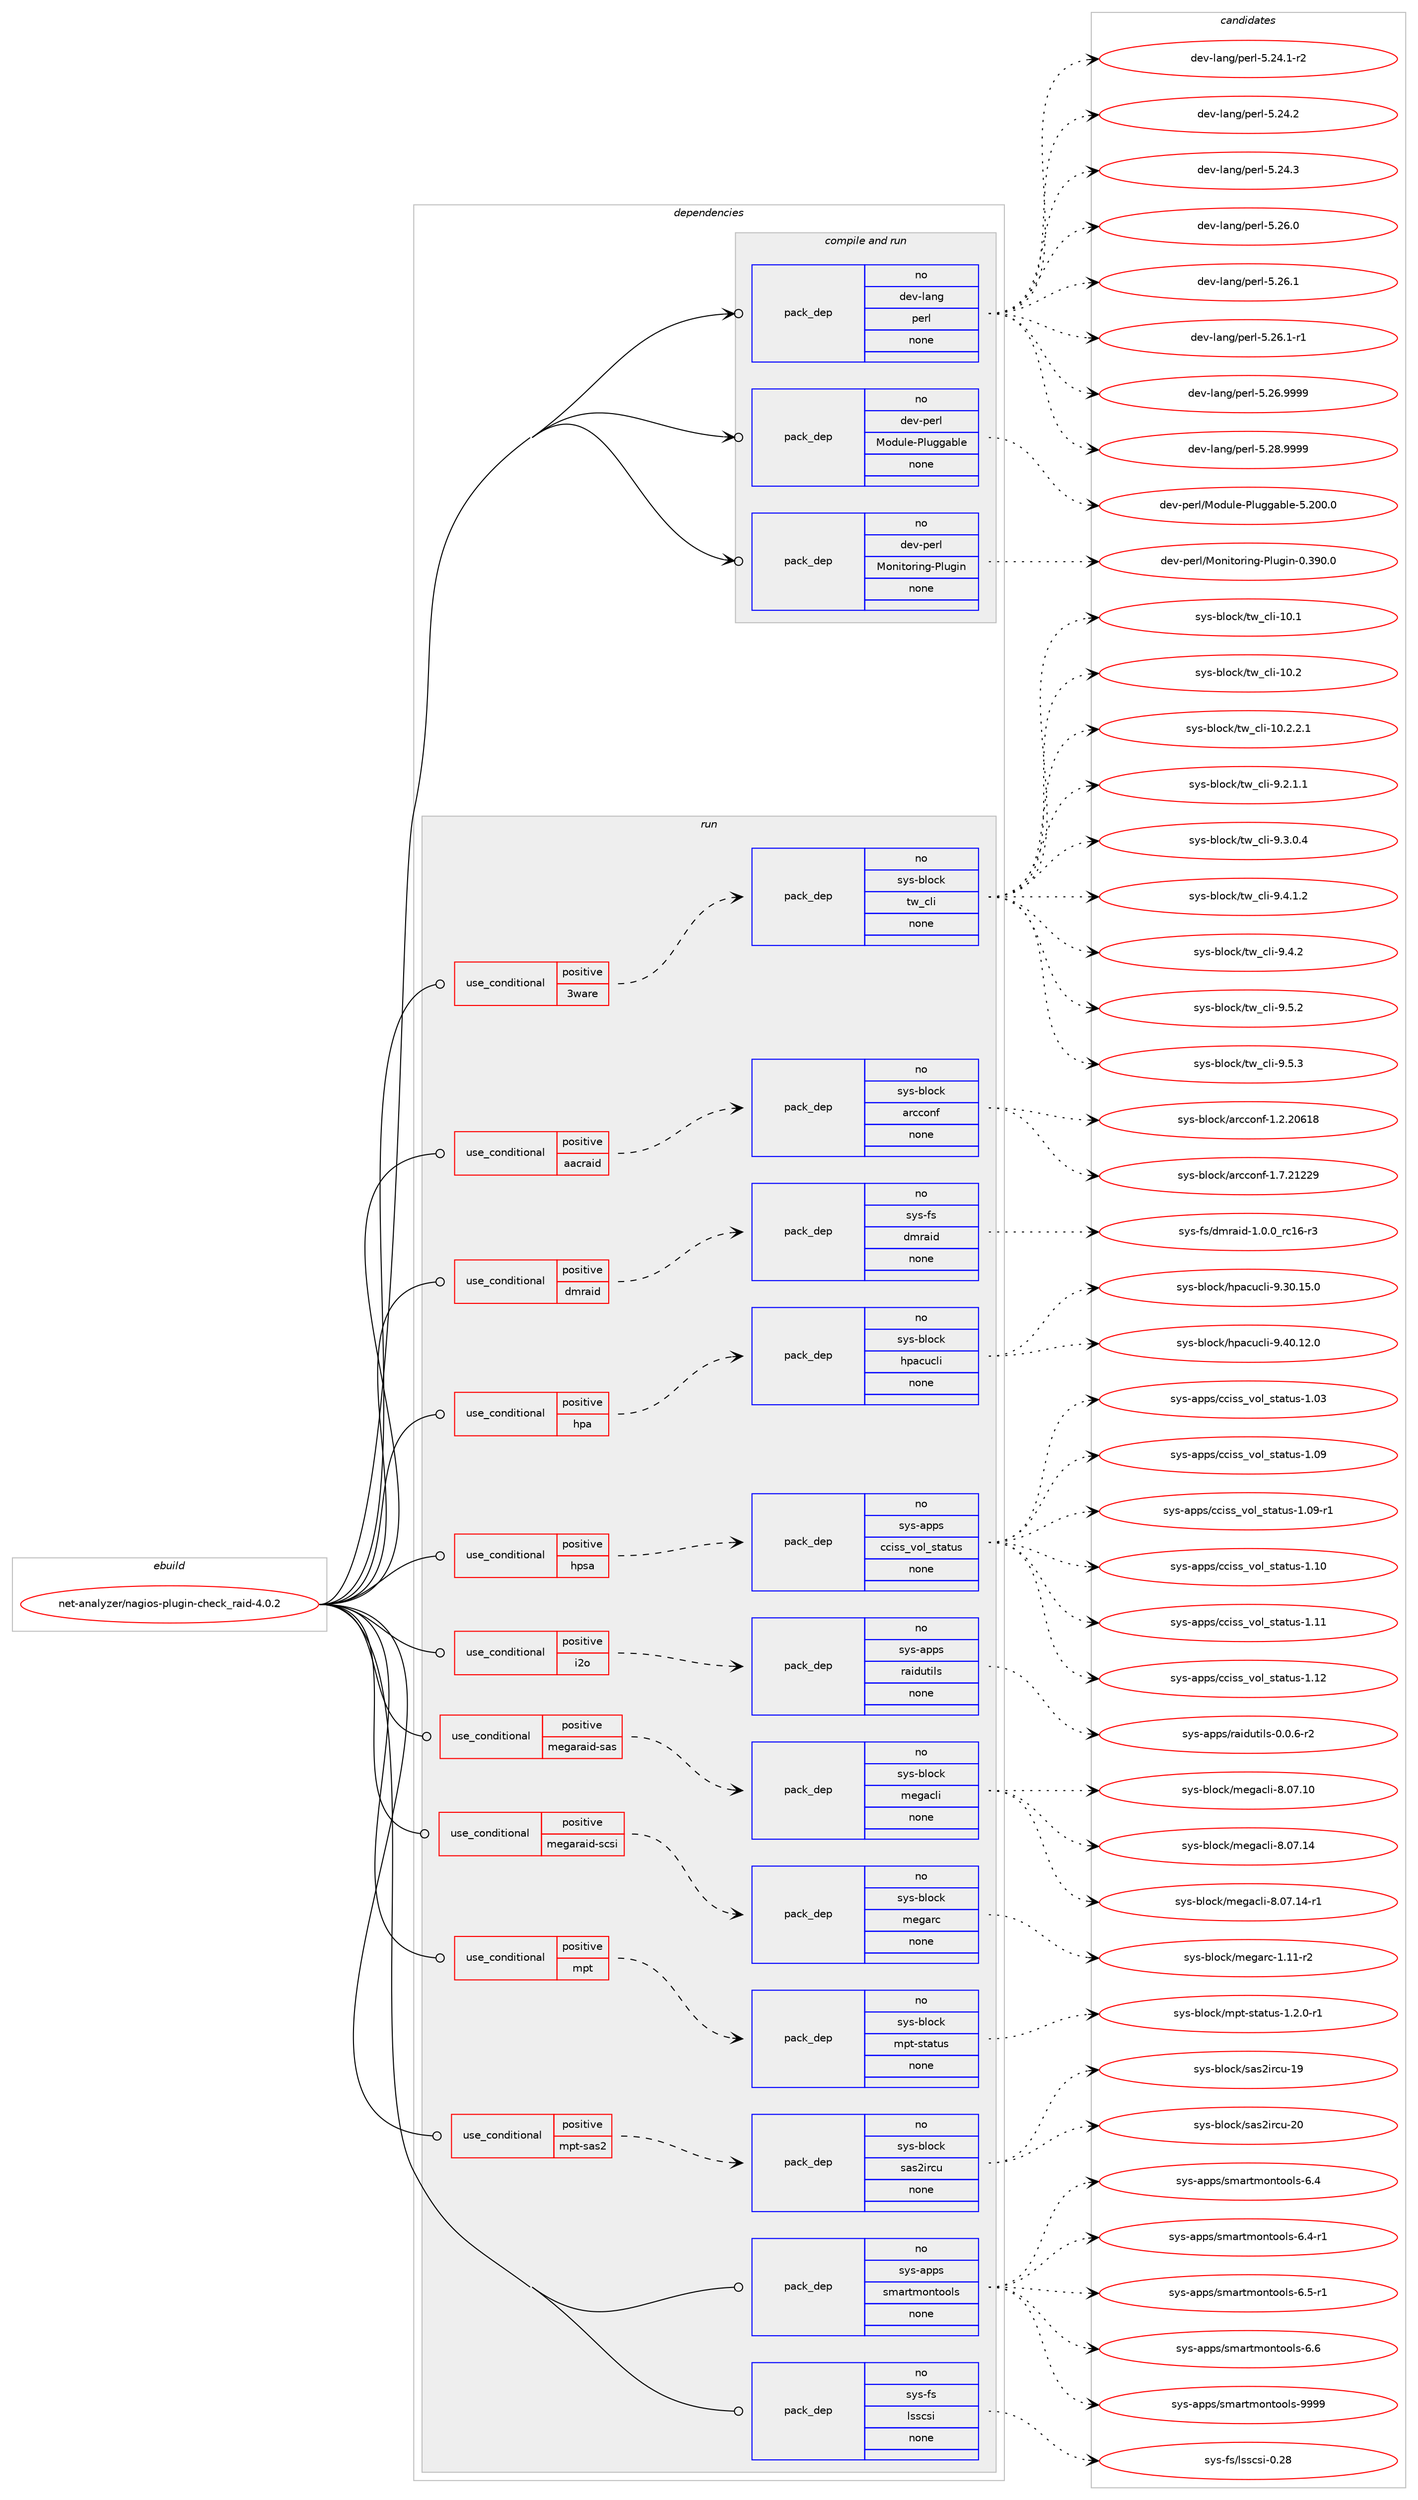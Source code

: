 digraph prolog {

# *************
# Graph options
# *************

newrank=true;
concentrate=true;
compound=true;
graph [rankdir=LR,fontname=Helvetica,fontsize=10,ranksep=1.5];#, ranksep=2.5, nodesep=0.2];
edge  [arrowhead=vee];
node  [fontname=Helvetica,fontsize=10];

# **********
# The ebuild
# **********

subgraph cluster_leftcol {
color=gray;
rank=same;
label=<<i>ebuild</i>>;
id [label="net-analyzer/nagios-plugin-check_raid-4.0.2", color=red, width=4, href="../net-analyzer/nagios-plugin-check_raid-4.0.2.svg"];
}

# ****************
# The dependencies
# ****************

subgraph cluster_midcol {
color=gray;
label=<<i>dependencies</i>>;
subgraph cluster_compile {
fillcolor="#eeeeee";
style=filled;
label=<<i>compile</i>>;
}
subgraph cluster_compileandrun {
fillcolor="#eeeeee";
style=filled;
label=<<i>compile and run</i>>;
subgraph pack25 {
dependency40 [label=<<TABLE BORDER="0" CELLBORDER="1" CELLSPACING="0" CELLPADDING="4" WIDTH="220"><TR><TD ROWSPAN="6" CELLPADDING="30">pack_dep</TD></TR><TR><TD WIDTH="110">no</TD></TR><TR><TD>dev-lang</TD></TR><TR><TD>perl</TD></TR><TR><TD>none</TD></TR><TR><TD></TD></TR></TABLE>>, shape=none, color=blue];
}
id:e -> dependency40:w [weight=20,style="solid",arrowhead="odotvee"];
subgraph pack26 {
dependency41 [label=<<TABLE BORDER="0" CELLBORDER="1" CELLSPACING="0" CELLPADDING="4" WIDTH="220"><TR><TD ROWSPAN="6" CELLPADDING="30">pack_dep</TD></TR><TR><TD WIDTH="110">no</TD></TR><TR><TD>dev-perl</TD></TR><TR><TD>Module-Pluggable</TD></TR><TR><TD>none</TD></TR><TR><TD></TD></TR></TABLE>>, shape=none, color=blue];
}
id:e -> dependency41:w [weight=20,style="solid",arrowhead="odotvee"];
subgraph pack27 {
dependency42 [label=<<TABLE BORDER="0" CELLBORDER="1" CELLSPACING="0" CELLPADDING="4" WIDTH="220"><TR><TD ROWSPAN="6" CELLPADDING="30">pack_dep</TD></TR><TR><TD WIDTH="110">no</TD></TR><TR><TD>dev-perl</TD></TR><TR><TD>Monitoring-Plugin</TD></TR><TR><TD>none</TD></TR><TR><TD></TD></TR></TABLE>>, shape=none, color=blue];
}
id:e -> dependency42:w [weight=20,style="solid",arrowhead="odotvee"];
}
subgraph cluster_run {
fillcolor="#eeeeee";
style=filled;
label=<<i>run</i>>;
subgraph cond16 {
dependency43 [label=<<TABLE BORDER="0" CELLBORDER="1" CELLSPACING="0" CELLPADDING="4"><TR><TD ROWSPAN="3" CELLPADDING="10">use_conditional</TD></TR><TR><TD>positive</TD></TR><TR><TD>3ware</TD></TR></TABLE>>, shape=none, color=red];
subgraph pack28 {
dependency44 [label=<<TABLE BORDER="0" CELLBORDER="1" CELLSPACING="0" CELLPADDING="4" WIDTH="220"><TR><TD ROWSPAN="6" CELLPADDING="30">pack_dep</TD></TR><TR><TD WIDTH="110">no</TD></TR><TR><TD>sys-block</TD></TR><TR><TD>tw_cli</TD></TR><TR><TD>none</TD></TR><TR><TD></TD></TR></TABLE>>, shape=none, color=blue];
}
dependency43:e -> dependency44:w [weight=20,style="dashed",arrowhead="vee"];
}
id:e -> dependency43:w [weight=20,style="solid",arrowhead="odot"];
subgraph cond17 {
dependency45 [label=<<TABLE BORDER="0" CELLBORDER="1" CELLSPACING="0" CELLPADDING="4"><TR><TD ROWSPAN="3" CELLPADDING="10">use_conditional</TD></TR><TR><TD>positive</TD></TR><TR><TD>aacraid</TD></TR></TABLE>>, shape=none, color=red];
subgraph pack29 {
dependency46 [label=<<TABLE BORDER="0" CELLBORDER="1" CELLSPACING="0" CELLPADDING="4" WIDTH="220"><TR><TD ROWSPAN="6" CELLPADDING="30">pack_dep</TD></TR><TR><TD WIDTH="110">no</TD></TR><TR><TD>sys-block</TD></TR><TR><TD>arcconf</TD></TR><TR><TD>none</TD></TR><TR><TD></TD></TR></TABLE>>, shape=none, color=blue];
}
dependency45:e -> dependency46:w [weight=20,style="dashed",arrowhead="vee"];
}
id:e -> dependency45:w [weight=20,style="solid",arrowhead="odot"];
subgraph cond18 {
dependency47 [label=<<TABLE BORDER="0" CELLBORDER="1" CELLSPACING="0" CELLPADDING="4"><TR><TD ROWSPAN="3" CELLPADDING="10">use_conditional</TD></TR><TR><TD>positive</TD></TR><TR><TD>dmraid</TD></TR></TABLE>>, shape=none, color=red];
subgraph pack30 {
dependency48 [label=<<TABLE BORDER="0" CELLBORDER="1" CELLSPACING="0" CELLPADDING="4" WIDTH="220"><TR><TD ROWSPAN="6" CELLPADDING="30">pack_dep</TD></TR><TR><TD WIDTH="110">no</TD></TR><TR><TD>sys-fs</TD></TR><TR><TD>dmraid</TD></TR><TR><TD>none</TD></TR><TR><TD></TD></TR></TABLE>>, shape=none, color=blue];
}
dependency47:e -> dependency48:w [weight=20,style="dashed",arrowhead="vee"];
}
id:e -> dependency47:w [weight=20,style="solid",arrowhead="odot"];
subgraph cond19 {
dependency49 [label=<<TABLE BORDER="0" CELLBORDER="1" CELLSPACING="0" CELLPADDING="4"><TR><TD ROWSPAN="3" CELLPADDING="10">use_conditional</TD></TR><TR><TD>positive</TD></TR><TR><TD>hpa</TD></TR></TABLE>>, shape=none, color=red];
subgraph pack31 {
dependency50 [label=<<TABLE BORDER="0" CELLBORDER="1" CELLSPACING="0" CELLPADDING="4" WIDTH="220"><TR><TD ROWSPAN="6" CELLPADDING="30">pack_dep</TD></TR><TR><TD WIDTH="110">no</TD></TR><TR><TD>sys-block</TD></TR><TR><TD>hpacucli</TD></TR><TR><TD>none</TD></TR><TR><TD></TD></TR></TABLE>>, shape=none, color=blue];
}
dependency49:e -> dependency50:w [weight=20,style="dashed",arrowhead="vee"];
}
id:e -> dependency49:w [weight=20,style="solid",arrowhead="odot"];
subgraph cond20 {
dependency51 [label=<<TABLE BORDER="0" CELLBORDER="1" CELLSPACING="0" CELLPADDING="4"><TR><TD ROWSPAN="3" CELLPADDING="10">use_conditional</TD></TR><TR><TD>positive</TD></TR><TR><TD>hpsa</TD></TR></TABLE>>, shape=none, color=red];
subgraph pack32 {
dependency52 [label=<<TABLE BORDER="0" CELLBORDER="1" CELLSPACING="0" CELLPADDING="4" WIDTH="220"><TR><TD ROWSPAN="6" CELLPADDING="30">pack_dep</TD></TR><TR><TD WIDTH="110">no</TD></TR><TR><TD>sys-apps</TD></TR><TR><TD>cciss_vol_status</TD></TR><TR><TD>none</TD></TR><TR><TD></TD></TR></TABLE>>, shape=none, color=blue];
}
dependency51:e -> dependency52:w [weight=20,style="dashed",arrowhead="vee"];
}
id:e -> dependency51:w [weight=20,style="solid",arrowhead="odot"];
subgraph cond21 {
dependency53 [label=<<TABLE BORDER="0" CELLBORDER="1" CELLSPACING="0" CELLPADDING="4"><TR><TD ROWSPAN="3" CELLPADDING="10">use_conditional</TD></TR><TR><TD>positive</TD></TR><TR><TD>i2o</TD></TR></TABLE>>, shape=none, color=red];
subgraph pack33 {
dependency54 [label=<<TABLE BORDER="0" CELLBORDER="1" CELLSPACING="0" CELLPADDING="4" WIDTH="220"><TR><TD ROWSPAN="6" CELLPADDING="30">pack_dep</TD></TR><TR><TD WIDTH="110">no</TD></TR><TR><TD>sys-apps</TD></TR><TR><TD>raidutils</TD></TR><TR><TD>none</TD></TR><TR><TD></TD></TR></TABLE>>, shape=none, color=blue];
}
dependency53:e -> dependency54:w [weight=20,style="dashed",arrowhead="vee"];
}
id:e -> dependency53:w [weight=20,style="solid",arrowhead="odot"];
subgraph cond22 {
dependency55 [label=<<TABLE BORDER="0" CELLBORDER="1" CELLSPACING="0" CELLPADDING="4"><TR><TD ROWSPAN="3" CELLPADDING="10">use_conditional</TD></TR><TR><TD>positive</TD></TR><TR><TD>megaraid-sas</TD></TR></TABLE>>, shape=none, color=red];
subgraph pack34 {
dependency56 [label=<<TABLE BORDER="0" CELLBORDER="1" CELLSPACING="0" CELLPADDING="4" WIDTH="220"><TR><TD ROWSPAN="6" CELLPADDING="30">pack_dep</TD></TR><TR><TD WIDTH="110">no</TD></TR><TR><TD>sys-block</TD></TR><TR><TD>megacli</TD></TR><TR><TD>none</TD></TR><TR><TD></TD></TR></TABLE>>, shape=none, color=blue];
}
dependency55:e -> dependency56:w [weight=20,style="dashed",arrowhead="vee"];
}
id:e -> dependency55:w [weight=20,style="solid",arrowhead="odot"];
subgraph cond23 {
dependency57 [label=<<TABLE BORDER="0" CELLBORDER="1" CELLSPACING="0" CELLPADDING="4"><TR><TD ROWSPAN="3" CELLPADDING="10">use_conditional</TD></TR><TR><TD>positive</TD></TR><TR><TD>megaraid-scsi</TD></TR></TABLE>>, shape=none, color=red];
subgraph pack35 {
dependency58 [label=<<TABLE BORDER="0" CELLBORDER="1" CELLSPACING="0" CELLPADDING="4" WIDTH="220"><TR><TD ROWSPAN="6" CELLPADDING="30">pack_dep</TD></TR><TR><TD WIDTH="110">no</TD></TR><TR><TD>sys-block</TD></TR><TR><TD>megarc</TD></TR><TR><TD>none</TD></TR><TR><TD></TD></TR></TABLE>>, shape=none, color=blue];
}
dependency57:e -> dependency58:w [weight=20,style="dashed",arrowhead="vee"];
}
id:e -> dependency57:w [weight=20,style="solid",arrowhead="odot"];
subgraph cond24 {
dependency59 [label=<<TABLE BORDER="0" CELLBORDER="1" CELLSPACING="0" CELLPADDING="4"><TR><TD ROWSPAN="3" CELLPADDING="10">use_conditional</TD></TR><TR><TD>positive</TD></TR><TR><TD>mpt</TD></TR></TABLE>>, shape=none, color=red];
subgraph pack36 {
dependency60 [label=<<TABLE BORDER="0" CELLBORDER="1" CELLSPACING="0" CELLPADDING="4" WIDTH="220"><TR><TD ROWSPAN="6" CELLPADDING="30">pack_dep</TD></TR><TR><TD WIDTH="110">no</TD></TR><TR><TD>sys-block</TD></TR><TR><TD>mpt-status</TD></TR><TR><TD>none</TD></TR><TR><TD></TD></TR></TABLE>>, shape=none, color=blue];
}
dependency59:e -> dependency60:w [weight=20,style="dashed",arrowhead="vee"];
}
id:e -> dependency59:w [weight=20,style="solid",arrowhead="odot"];
subgraph cond25 {
dependency61 [label=<<TABLE BORDER="0" CELLBORDER="1" CELLSPACING="0" CELLPADDING="4"><TR><TD ROWSPAN="3" CELLPADDING="10">use_conditional</TD></TR><TR><TD>positive</TD></TR><TR><TD>mpt-sas2</TD></TR></TABLE>>, shape=none, color=red];
subgraph pack37 {
dependency62 [label=<<TABLE BORDER="0" CELLBORDER="1" CELLSPACING="0" CELLPADDING="4" WIDTH="220"><TR><TD ROWSPAN="6" CELLPADDING="30">pack_dep</TD></TR><TR><TD WIDTH="110">no</TD></TR><TR><TD>sys-block</TD></TR><TR><TD>sas2ircu</TD></TR><TR><TD>none</TD></TR><TR><TD></TD></TR></TABLE>>, shape=none, color=blue];
}
dependency61:e -> dependency62:w [weight=20,style="dashed",arrowhead="vee"];
}
id:e -> dependency61:w [weight=20,style="solid",arrowhead="odot"];
subgraph pack38 {
dependency63 [label=<<TABLE BORDER="0" CELLBORDER="1" CELLSPACING="0" CELLPADDING="4" WIDTH="220"><TR><TD ROWSPAN="6" CELLPADDING="30">pack_dep</TD></TR><TR><TD WIDTH="110">no</TD></TR><TR><TD>sys-apps</TD></TR><TR><TD>smartmontools</TD></TR><TR><TD>none</TD></TR><TR><TD></TD></TR></TABLE>>, shape=none, color=blue];
}
id:e -> dependency63:w [weight=20,style="solid",arrowhead="odot"];
subgraph pack39 {
dependency64 [label=<<TABLE BORDER="0" CELLBORDER="1" CELLSPACING="0" CELLPADDING="4" WIDTH="220"><TR><TD ROWSPAN="6" CELLPADDING="30">pack_dep</TD></TR><TR><TD WIDTH="110">no</TD></TR><TR><TD>sys-fs</TD></TR><TR><TD>lsscsi</TD></TR><TR><TD>none</TD></TR><TR><TD></TD></TR></TABLE>>, shape=none, color=blue];
}
id:e -> dependency64:w [weight=20,style="solid",arrowhead="odot"];
}
}

# **************
# The candidates
# **************

subgraph cluster_choices {
rank=same;
color=gray;
label=<<i>candidates</i>>;

subgraph choice25 {
color=black;
nodesep=1;
choice100101118451089711010347112101114108455346505246494511450 [label="dev-lang/perl-5.24.1-r2", color=red, width=4,href="../dev-lang/perl-5.24.1-r2.svg"];
choice10010111845108971101034711210111410845534650524650 [label="dev-lang/perl-5.24.2", color=red, width=4,href="../dev-lang/perl-5.24.2.svg"];
choice10010111845108971101034711210111410845534650524651 [label="dev-lang/perl-5.24.3", color=red, width=4,href="../dev-lang/perl-5.24.3.svg"];
choice10010111845108971101034711210111410845534650544648 [label="dev-lang/perl-5.26.0", color=red, width=4,href="../dev-lang/perl-5.26.0.svg"];
choice10010111845108971101034711210111410845534650544649 [label="dev-lang/perl-5.26.1", color=red, width=4,href="../dev-lang/perl-5.26.1.svg"];
choice100101118451089711010347112101114108455346505446494511449 [label="dev-lang/perl-5.26.1-r1", color=red, width=4,href="../dev-lang/perl-5.26.1-r1.svg"];
choice10010111845108971101034711210111410845534650544657575757 [label="dev-lang/perl-5.26.9999", color=red, width=4,href="../dev-lang/perl-5.26.9999.svg"];
choice10010111845108971101034711210111410845534650564657575757 [label="dev-lang/perl-5.28.9999", color=red, width=4,href="../dev-lang/perl-5.28.9999.svg"];
dependency40:e -> choice100101118451089711010347112101114108455346505246494511450:w [style=dotted,weight="100"];
dependency40:e -> choice10010111845108971101034711210111410845534650524650:w [style=dotted,weight="100"];
dependency40:e -> choice10010111845108971101034711210111410845534650524651:w [style=dotted,weight="100"];
dependency40:e -> choice10010111845108971101034711210111410845534650544648:w [style=dotted,weight="100"];
dependency40:e -> choice10010111845108971101034711210111410845534650544649:w [style=dotted,weight="100"];
dependency40:e -> choice100101118451089711010347112101114108455346505446494511449:w [style=dotted,weight="100"];
dependency40:e -> choice10010111845108971101034711210111410845534650544657575757:w [style=dotted,weight="100"];
dependency40:e -> choice10010111845108971101034711210111410845534650564657575757:w [style=dotted,weight="100"];
}
subgraph choice26 {
color=black;
nodesep=1;
choice100101118451121011141084777111100117108101458010811710310397981081014553465048484648 [label="dev-perl/Module-Pluggable-5.200.0", color=red, width=4,href="../dev-perl/Module-Pluggable-5.200.0.svg"];
dependency41:e -> choice100101118451121011141084777111100117108101458010811710310397981081014553465048484648:w [style=dotted,weight="100"];
}
subgraph choice27 {
color=black;
nodesep=1;
choice10010111845112101114108477711111010511611111410511010345801081171031051104548465157484648 [label="dev-perl/Monitoring-Plugin-0.390.0", color=red, width=4,href="../dev-perl/Monitoring-Plugin-0.390.0.svg"];
dependency42:e -> choice10010111845112101114108477711111010511611111410511010345801081171031051104548465157484648:w [style=dotted,weight="100"];
}
subgraph choice28 {
color=black;
nodesep=1;
choice1151211154598108111991074711611995991081054549484649 [label="sys-block/tw_cli-10.1", color=red, width=4,href="../sys-block/tw_cli-10.1.svg"];
choice1151211154598108111991074711611995991081054549484650 [label="sys-block/tw_cli-10.2", color=red, width=4,href="../sys-block/tw_cli-10.2.svg"];
choice115121115459810811199107471161199599108105454948465046504649 [label="sys-block/tw_cli-10.2.2.1", color=red, width=4,href="../sys-block/tw_cli-10.2.2.1.svg"];
choice1151211154598108111991074711611995991081054557465046494649 [label="sys-block/tw_cli-9.2.1.1", color=red, width=4,href="../sys-block/tw_cli-9.2.1.1.svg"];
choice1151211154598108111991074711611995991081054557465146484652 [label="sys-block/tw_cli-9.3.0.4", color=red, width=4,href="../sys-block/tw_cli-9.3.0.4.svg"];
choice1151211154598108111991074711611995991081054557465246494650 [label="sys-block/tw_cli-9.4.1.2", color=red, width=4,href="../sys-block/tw_cli-9.4.1.2.svg"];
choice115121115459810811199107471161199599108105455746524650 [label="sys-block/tw_cli-9.4.2", color=red, width=4,href="../sys-block/tw_cli-9.4.2.svg"];
choice115121115459810811199107471161199599108105455746534650 [label="sys-block/tw_cli-9.5.2", color=red, width=4,href="../sys-block/tw_cli-9.5.2.svg"];
choice115121115459810811199107471161199599108105455746534651 [label="sys-block/tw_cli-9.5.3", color=red, width=4,href="../sys-block/tw_cli-9.5.3.svg"];
dependency44:e -> choice1151211154598108111991074711611995991081054549484649:w [style=dotted,weight="100"];
dependency44:e -> choice1151211154598108111991074711611995991081054549484650:w [style=dotted,weight="100"];
dependency44:e -> choice115121115459810811199107471161199599108105454948465046504649:w [style=dotted,weight="100"];
dependency44:e -> choice1151211154598108111991074711611995991081054557465046494649:w [style=dotted,weight="100"];
dependency44:e -> choice1151211154598108111991074711611995991081054557465146484652:w [style=dotted,weight="100"];
dependency44:e -> choice1151211154598108111991074711611995991081054557465246494650:w [style=dotted,weight="100"];
dependency44:e -> choice115121115459810811199107471161199599108105455746524650:w [style=dotted,weight="100"];
dependency44:e -> choice115121115459810811199107471161199599108105455746534650:w [style=dotted,weight="100"];
dependency44:e -> choice115121115459810811199107471161199599108105455746534651:w [style=dotted,weight="100"];
}
subgraph choice29 {
color=black;
nodesep=1;
choice1151211154598108111991074797114999911111010245494650465048544956 [label="sys-block/arcconf-1.2.20618", color=red, width=4,href="../sys-block/arcconf-1.2.20618.svg"];
choice1151211154598108111991074797114999911111010245494655465049505057 [label="sys-block/arcconf-1.7.21229", color=red, width=4,href="../sys-block/arcconf-1.7.21229.svg"];
dependency46:e -> choice1151211154598108111991074797114999911111010245494650465048544956:w [style=dotted,weight="100"];
dependency46:e -> choice1151211154598108111991074797114999911111010245494655465049505057:w [style=dotted,weight="100"];
}
subgraph choice30 {
color=black;
nodesep=1;
choice115121115451021154710010911497105100454946484648951149949544511451 [label="sys-fs/dmraid-1.0.0_rc16-r3", color=red, width=4,href="../sys-fs/dmraid-1.0.0_rc16-r3.svg"];
dependency48:e -> choice115121115451021154710010911497105100454946484648951149949544511451:w [style=dotted,weight="100"];
}
subgraph choice31 {
color=black;
nodesep=1;
choice1151211154598108111991074710411297991179910810545574651484649534648 [label="sys-block/hpacucli-9.30.15.0", color=red, width=4,href="../sys-block/hpacucli-9.30.15.0.svg"];
choice1151211154598108111991074710411297991179910810545574652484649504648 [label="sys-block/hpacucli-9.40.12.0", color=red, width=4,href="../sys-block/hpacucli-9.40.12.0.svg"];
dependency50:e -> choice1151211154598108111991074710411297991179910810545574651484649534648:w [style=dotted,weight="100"];
dependency50:e -> choice1151211154598108111991074710411297991179910810545574652484649504648:w [style=dotted,weight="100"];
}
subgraph choice32 {
color=black;
nodesep=1;
choice11512111545971121121154799991051151159511811110895115116971161171154549464851 [label="sys-apps/cciss_vol_status-1.03", color=red, width=4,href="../sys-apps/cciss_vol_status-1.03.svg"];
choice11512111545971121121154799991051151159511811110895115116971161171154549464857 [label="sys-apps/cciss_vol_status-1.09", color=red, width=4,href="../sys-apps/cciss_vol_status-1.09.svg"];
choice115121115459711211211547999910511511595118111108951151169711611711545494648574511449 [label="sys-apps/cciss_vol_status-1.09-r1", color=red, width=4,href="../sys-apps/cciss_vol_status-1.09-r1.svg"];
choice11512111545971121121154799991051151159511811110895115116971161171154549464948 [label="sys-apps/cciss_vol_status-1.10", color=red, width=4,href="../sys-apps/cciss_vol_status-1.10.svg"];
choice11512111545971121121154799991051151159511811110895115116971161171154549464949 [label="sys-apps/cciss_vol_status-1.11", color=red, width=4,href="../sys-apps/cciss_vol_status-1.11.svg"];
choice11512111545971121121154799991051151159511811110895115116971161171154549464950 [label="sys-apps/cciss_vol_status-1.12", color=red, width=4,href="../sys-apps/cciss_vol_status-1.12.svg"];
dependency52:e -> choice11512111545971121121154799991051151159511811110895115116971161171154549464851:w [style=dotted,weight="100"];
dependency52:e -> choice11512111545971121121154799991051151159511811110895115116971161171154549464857:w [style=dotted,weight="100"];
dependency52:e -> choice115121115459711211211547999910511511595118111108951151169711611711545494648574511449:w [style=dotted,weight="100"];
dependency52:e -> choice11512111545971121121154799991051151159511811110895115116971161171154549464948:w [style=dotted,weight="100"];
dependency52:e -> choice11512111545971121121154799991051151159511811110895115116971161171154549464949:w [style=dotted,weight="100"];
dependency52:e -> choice11512111545971121121154799991051151159511811110895115116971161171154549464950:w [style=dotted,weight="100"];
}
subgraph choice33 {
color=black;
nodesep=1;
choice115121115459711211211547114971051001171161051081154548464846544511450 [label="sys-apps/raidutils-0.0.6-r2", color=red, width=4,href="../sys-apps/raidutils-0.0.6-r2.svg"];
dependency54:e -> choice115121115459711211211547114971051001171161051081154548464846544511450:w [style=dotted,weight="100"];
}
subgraph choice34 {
color=black;
nodesep=1;
choice1151211154598108111991074710910110397991081054556464855464948 [label="sys-block/megacli-8.07.10", color=red, width=4,href="../sys-block/megacli-8.07.10.svg"];
choice1151211154598108111991074710910110397991081054556464855464952 [label="sys-block/megacli-8.07.14", color=red, width=4,href="../sys-block/megacli-8.07.14.svg"];
choice11512111545981081119910747109101103979910810545564648554649524511449 [label="sys-block/megacli-8.07.14-r1", color=red, width=4,href="../sys-block/megacli-8.07.14-r1.svg"];
dependency56:e -> choice1151211154598108111991074710910110397991081054556464855464948:w [style=dotted,weight="100"];
dependency56:e -> choice1151211154598108111991074710910110397991081054556464855464952:w [style=dotted,weight="100"];
dependency56:e -> choice11512111545981081119910747109101103979910810545564648554649524511449:w [style=dotted,weight="100"];
}
subgraph choice35 {
color=black;
nodesep=1;
choice11512111545981081119910747109101103971149945494649494511450 [label="sys-block/megarc-1.11-r2", color=red, width=4,href="../sys-block/megarc-1.11-r2.svg"];
dependency58:e -> choice11512111545981081119910747109101103971149945494649494511450:w [style=dotted,weight="100"];
}
subgraph choice36 {
color=black;
nodesep=1;
choice1151211154598108111991074710911211645115116971161171154549465046484511449 [label="sys-block/mpt-status-1.2.0-r1", color=red, width=4,href="../sys-block/mpt-status-1.2.0-r1.svg"];
dependency60:e -> choice1151211154598108111991074710911211645115116971161171154549465046484511449:w [style=dotted,weight="100"];
}
subgraph choice37 {
color=black;
nodesep=1;
choice11512111545981081119910747115971155010511499117454957 [label="sys-block/sas2ircu-19", color=red, width=4,href="../sys-block/sas2ircu-19.svg"];
choice11512111545981081119910747115971155010511499117455048 [label="sys-block/sas2ircu-20", color=red, width=4,href="../sys-block/sas2ircu-20.svg"];
dependency62:e -> choice11512111545981081119910747115971155010511499117454957:w [style=dotted,weight="100"];
dependency62:e -> choice11512111545981081119910747115971155010511499117455048:w [style=dotted,weight="100"];
}
subgraph choice38 {
color=black;
nodesep=1;
choice1151211154597112112115471151099711411610911111011611111110811545544652 [label="sys-apps/smartmontools-6.4", color=red, width=4,href="../sys-apps/smartmontools-6.4.svg"];
choice11512111545971121121154711510997114116109111110116111111108115455446524511449 [label="sys-apps/smartmontools-6.4-r1", color=red, width=4,href="../sys-apps/smartmontools-6.4-r1.svg"];
choice11512111545971121121154711510997114116109111110116111111108115455446534511449 [label="sys-apps/smartmontools-6.5-r1", color=red, width=4,href="../sys-apps/smartmontools-6.5-r1.svg"];
choice1151211154597112112115471151099711411610911111011611111110811545544654 [label="sys-apps/smartmontools-6.6", color=red, width=4,href="../sys-apps/smartmontools-6.6.svg"];
choice115121115459711211211547115109971141161091111101161111111081154557575757 [label="sys-apps/smartmontools-9999", color=red, width=4,href="../sys-apps/smartmontools-9999.svg"];
dependency63:e -> choice1151211154597112112115471151099711411610911111011611111110811545544652:w [style=dotted,weight="100"];
dependency63:e -> choice11512111545971121121154711510997114116109111110116111111108115455446524511449:w [style=dotted,weight="100"];
dependency63:e -> choice11512111545971121121154711510997114116109111110116111111108115455446534511449:w [style=dotted,weight="100"];
dependency63:e -> choice1151211154597112112115471151099711411610911111011611111110811545544654:w [style=dotted,weight="100"];
dependency63:e -> choice115121115459711211211547115109971141161091111101161111111081154557575757:w [style=dotted,weight="100"];
}
subgraph choice39 {
color=black;
nodesep=1;
choice1151211154510211547108115115991151054548465056 [label="sys-fs/lsscsi-0.28", color=red, width=4,href="../sys-fs/lsscsi-0.28.svg"];
dependency64:e -> choice1151211154510211547108115115991151054548465056:w [style=dotted,weight="100"];
}
}

}
